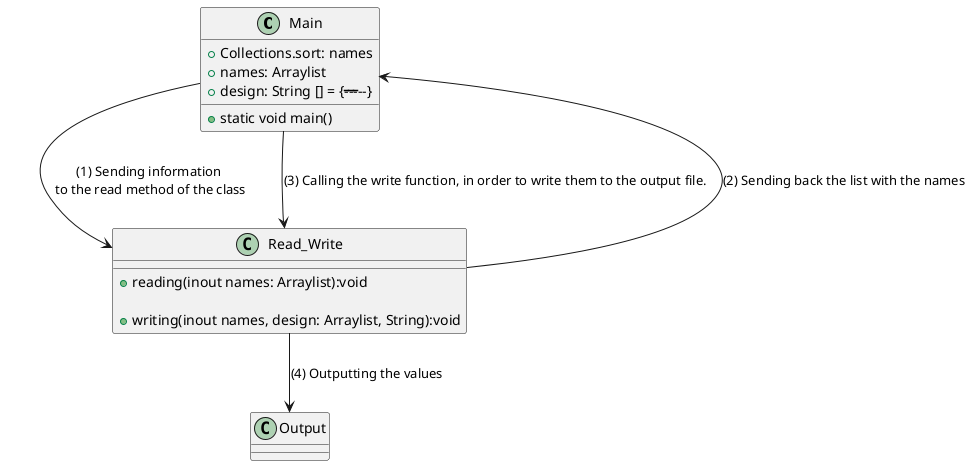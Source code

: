 @startuml

Class Main{
+static void main()

+Collections.sort: names
+names: Arraylist
+design: String [] = {-----------------}

}

Class Read_Write{

+reading(inout names: Arraylist):void

+writing(inout names, design: Arraylist, String):void

}

Main --> Read_Write: (1) Sending information\n to the read method of the class
Read_Write-->Main: (2) Sending back the list with the names
Main --> Read_Write: (3) Calling the write function, in order to write them to the output file.
Read_Write --> Output: (4) Outputting the values
@enduml